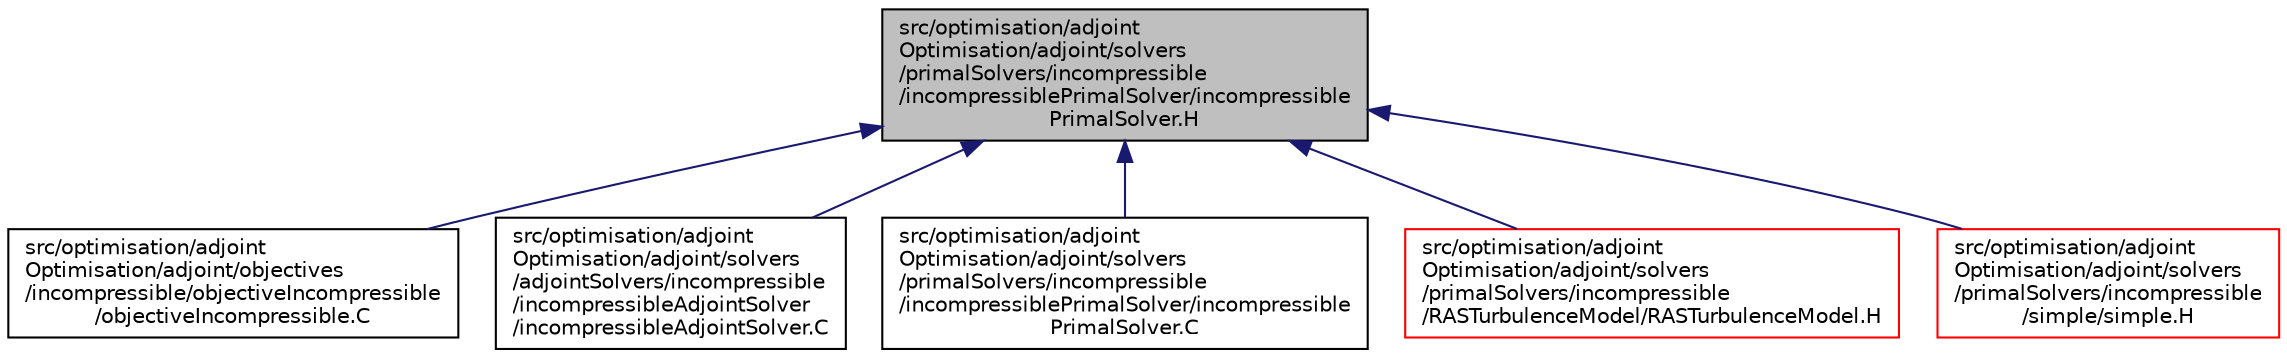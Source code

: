 digraph "src/optimisation/adjointOptimisation/adjoint/solvers/primalSolvers/incompressible/incompressiblePrimalSolver/incompressiblePrimalSolver.H"
{
  bgcolor="transparent";
  edge [fontname="Helvetica",fontsize="10",labelfontname="Helvetica",labelfontsize="10"];
  node [fontname="Helvetica",fontsize="10",shape=record];
  Node1 [label="src/optimisation/adjoint\lOptimisation/adjoint/solvers\l/primalSolvers/incompressible\l/incompressiblePrimalSolver/incompressible\lPrimalSolver.H",height=0.2,width=0.4,color="black", fillcolor="grey75", style="filled" fontcolor="black"];
  Node1 -> Node2 [dir="back",color="midnightblue",fontsize="10",style="solid",fontname="Helvetica"];
  Node2 [label="src/optimisation/adjoint\lOptimisation/adjoint/objectives\l/incompressible/objectiveIncompressible\l/objectiveIncompressible.C",height=0.2,width=0.4,color="black",URL="$objectiveIncompressible_8C.html"];
  Node1 -> Node3 [dir="back",color="midnightblue",fontsize="10",style="solid",fontname="Helvetica"];
  Node3 [label="src/optimisation/adjoint\lOptimisation/adjoint/solvers\l/adjointSolvers/incompressible\l/incompressibleAdjointSolver\l/incompressibleAdjointSolver.C",height=0.2,width=0.4,color="black",URL="$incompressibleAdjointSolver_8C.html"];
  Node1 -> Node4 [dir="back",color="midnightblue",fontsize="10",style="solid",fontname="Helvetica"];
  Node4 [label="src/optimisation/adjoint\lOptimisation/adjoint/solvers\l/primalSolvers/incompressible\l/incompressiblePrimalSolver/incompressible\lPrimalSolver.C",height=0.2,width=0.4,color="black",URL="$incompressiblePrimalSolver_8C.html"];
  Node1 -> Node5 [dir="back",color="midnightblue",fontsize="10",style="solid",fontname="Helvetica"];
  Node5 [label="src/optimisation/adjoint\lOptimisation/adjoint/solvers\l/primalSolvers/incompressible\l/RASTurbulenceModel/RASTurbulenceModel.H",height=0.2,width=0.4,color="red",URL="$RASTurbulenceModel_8H.html"];
  Node1 -> Node6 [dir="back",color="midnightblue",fontsize="10",style="solid",fontname="Helvetica"];
  Node6 [label="src/optimisation/adjoint\lOptimisation/adjoint/solvers\l/primalSolvers/incompressible\l/simple/simple.H",height=0.2,width=0.4,color="red",URL="$src_2optimisation_2adjointOptimisation_2adjoint_2solvers_2primalSolvers_2incompressible_2simple_2simple_8H.html"];
}
